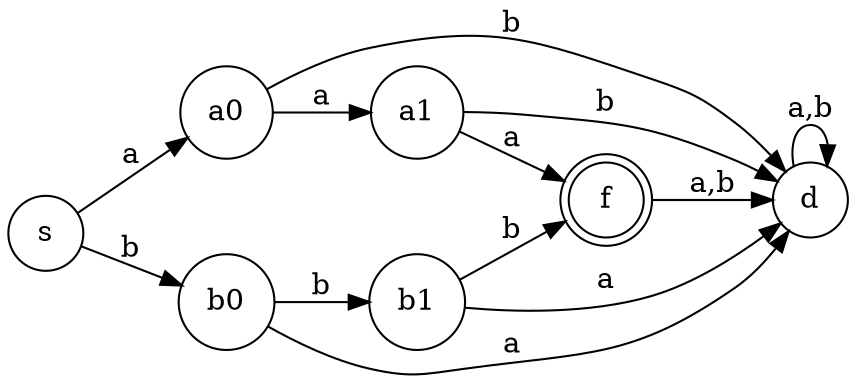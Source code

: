 digraph finite_automaton {
    rankdir=LR;
    node [shape=doublecircle]; f;
    node [shape=circle];
    s -> a0 [label="a"];
    a0 -> a1 [label="a"];
    a0 -> d [label="b"];
    a1 -> f [label="a"];
    a1 -> d [label="b"];
    s -> b0 [label="b"];
    b0 -> b1 [label="b"];
    b0 -> d [label="a"];
    b1 -> f [label="b"];
    b1 -> d [label="a"];
    f -> d [label="a,b"];
    d -> d [label="a,b"];
}